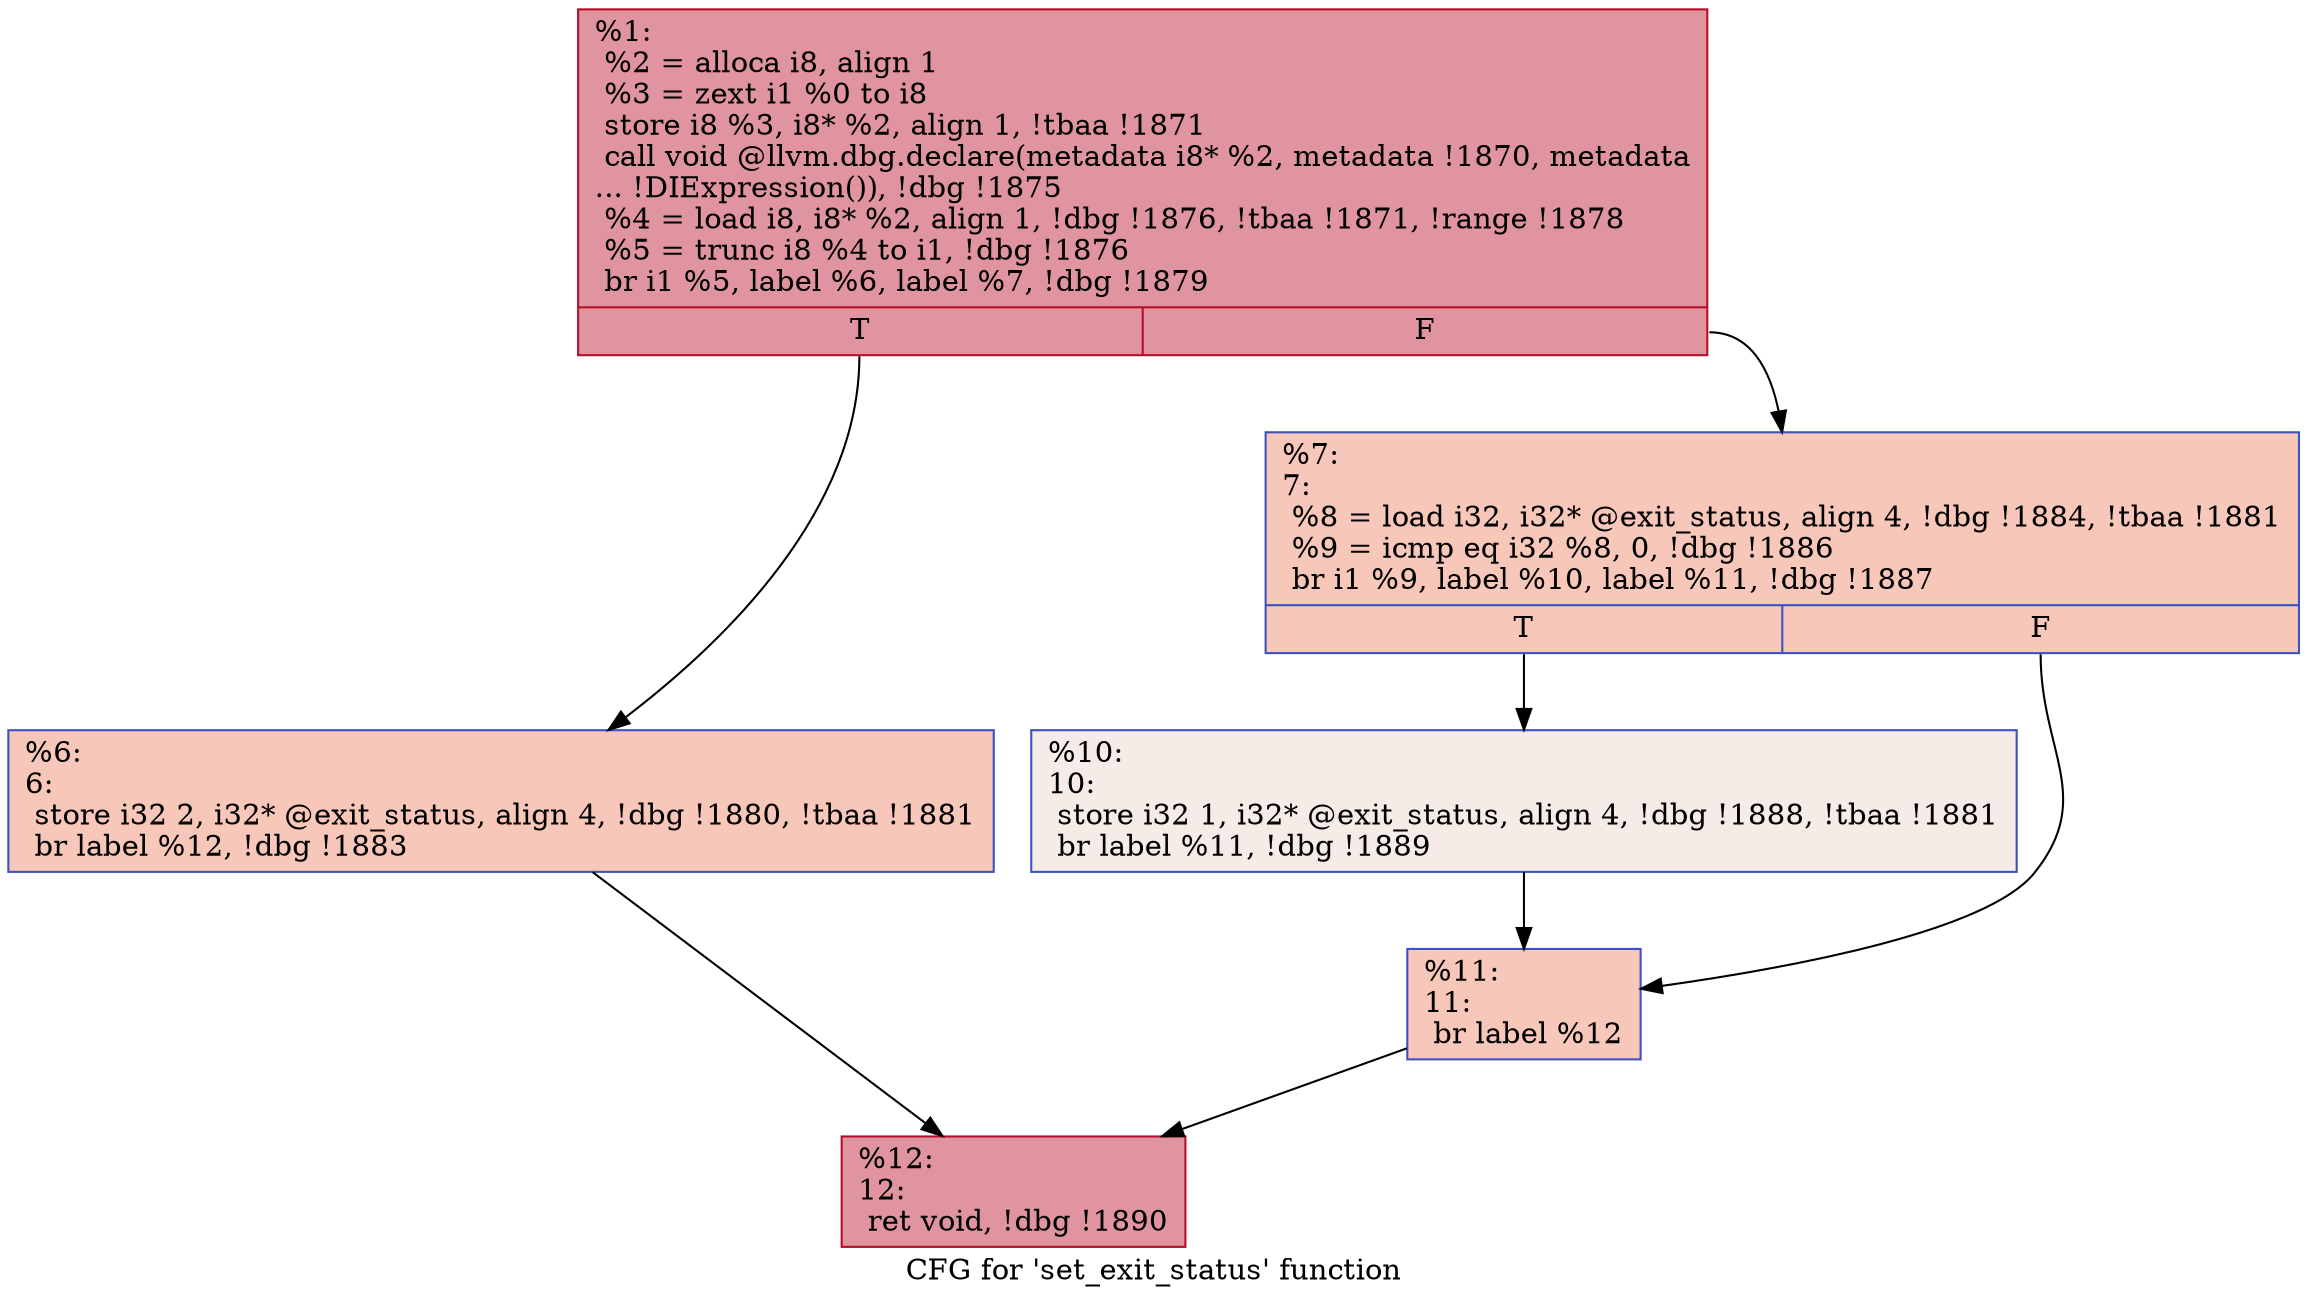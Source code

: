 digraph "CFG for 'set_exit_status' function" {
	label="CFG for 'set_exit_status' function";

	Node0x1f76930 [shape=record,color="#b70d28ff", style=filled, fillcolor="#b70d2870",label="{%1:\l  %2 = alloca i8, align 1\l  %3 = zext i1 %0 to i8\l  store i8 %3, i8* %2, align 1, !tbaa !1871\l  call void @llvm.dbg.declare(metadata i8* %2, metadata !1870, metadata\l... !DIExpression()), !dbg !1875\l  %4 = load i8, i8* %2, align 1, !dbg !1876, !tbaa !1871, !range !1878\l  %5 = trunc i8 %4 to i1, !dbg !1876\l  br i1 %5, label %6, label %7, !dbg !1879\l|{<s0>T|<s1>F}}"];
	Node0x1f76930:s0 -> Node0x1f76a40;
	Node0x1f76930:s1 -> Node0x1f76a90;
	Node0x1f76a40 [shape=record,color="#3d50c3ff", style=filled, fillcolor="#ec7f6370",label="{%6:\l6:                                                \l  store i32 2, i32* @exit_status, align 4, !dbg !1880, !tbaa !1881\l  br label %12, !dbg !1883\l}"];
	Node0x1f76a40 -> Node0x1f76b80;
	Node0x1f76a90 [shape=record,color="#3d50c3ff", style=filled, fillcolor="#ec7f6370",label="{%7:\l7:                                                \l  %8 = load i32, i32* @exit_status, align 4, !dbg !1884, !tbaa !1881\l  %9 = icmp eq i32 %8, 0, !dbg !1886\l  br i1 %9, label %10, label %11, !dbg !1887\l|{<s0>T|<s1>F}}"];
	Node0x1f76a90:s0 -> Node0x1f76ae0;
	Node0x1f76a90:s1 -> Node0x1f76b30;
	Node0x1f76ae0 [shape=record,color="#3d50c3ff", style=filled, fillcolor="#ead5c970",label="{%10:\l10:                                               \l  store i32 1, i32* @exit_status, align 4, !dbg !1888, !tbaa !1881\l  br label %11, !dbg !1889\l}"];
	Node0x1f76ae0 -> Node0x1f76b30;
	Node0x1f76b30 [shape=record,color="#3d50c3ff", style=filled, fillcolor="#ec7f6370",label="{%11:\l11:                                               \l  br label %12\l}"];
	Node0x1f76b30 -> Node0x1f76b80;
	Node0x1f76b80 [shape=record,color="#b70d28ff", style=filled, fillcolor="#b70d2870",label="{%12:\l12:                                               \l  ret void, !dbg !1890\l}"];
}
